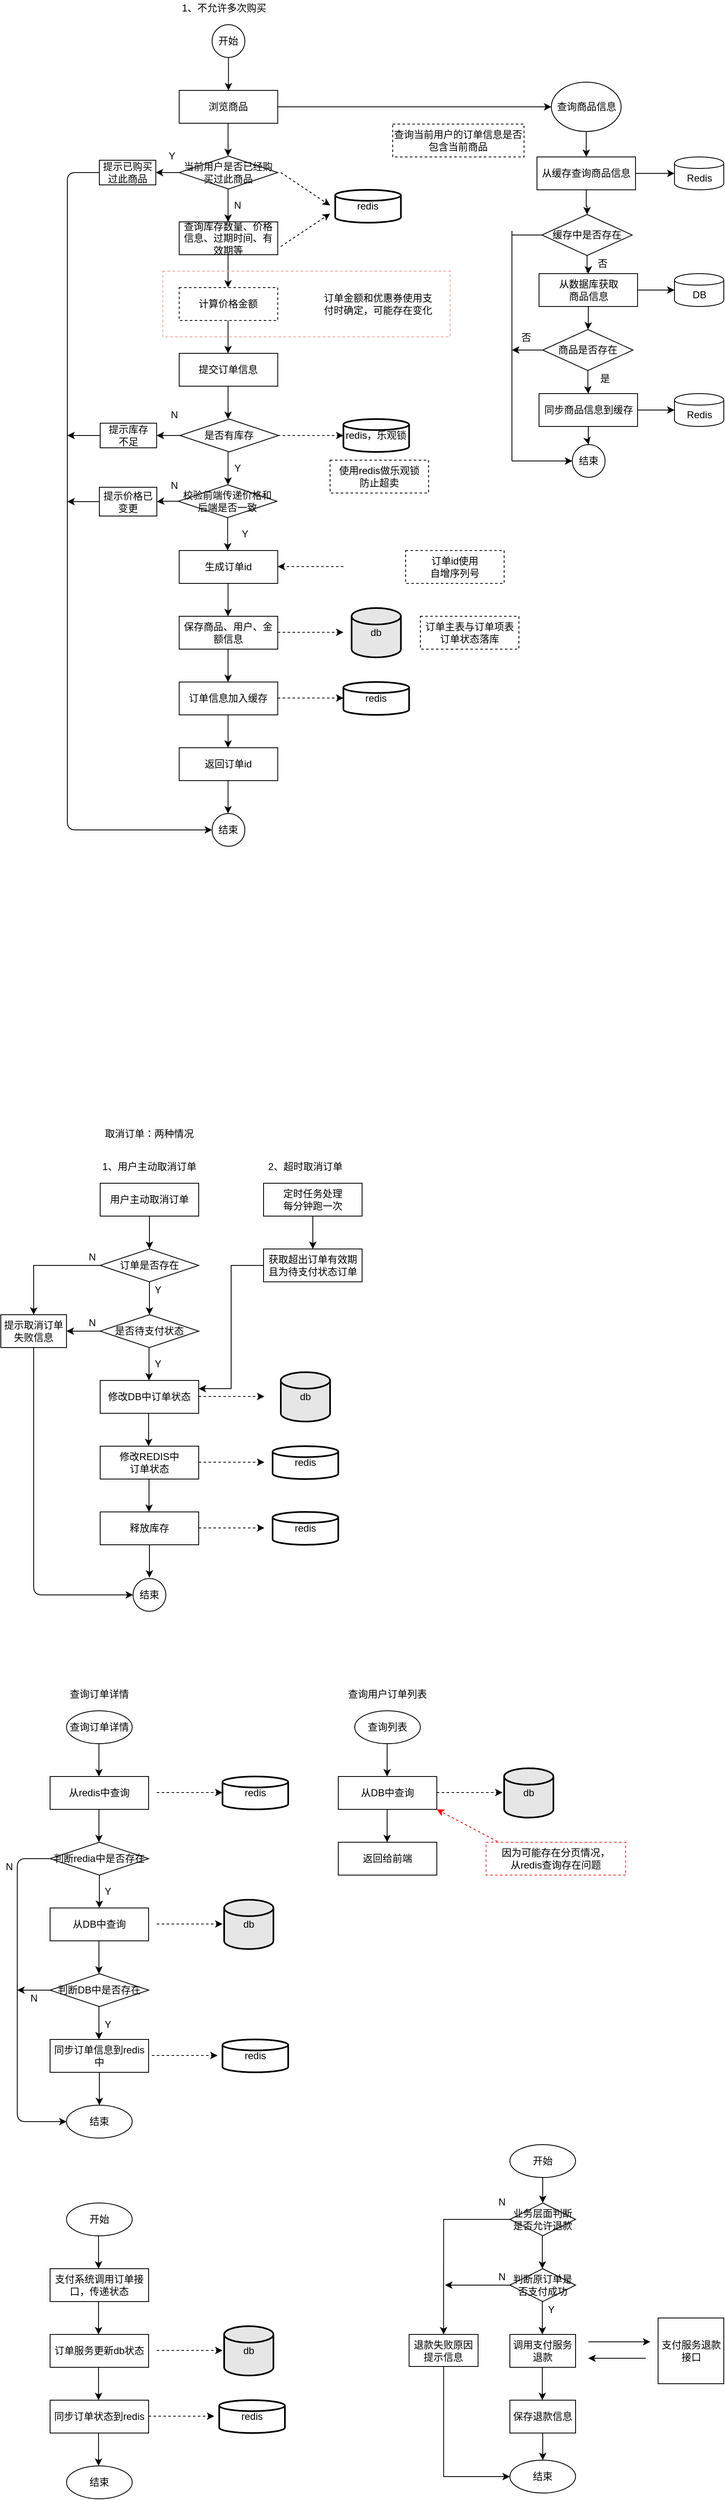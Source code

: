 <mxfile version="12.4.3" type="github" pages="1">
  <diagram id="hI4YDo3AI47wquy1er2c" name="第 1 页">
    <mxGraphModel dx="1552" dy="823" grid="1" gridSize="10" guides="1" tooltips="1" connect="1" arrows="1" fold="1" page="1" pageScale="1" pageWidth="1169" pageHeight="1654" math="0" shadow="0">
      <root>
        <mxCell id="0"/>
        <mxCell id="1" parent="0"/>
        <mxCell id="9cM0dpcqt3-kv-jDEAqP-2" value="开始" style="ellipse;whiteSpace=wrap;html=1;aspect=fixed;direction=east;" parent="1" vertex="1">
          <mxGeometry x="296.25" y="110" width="40" height="40" as="geometry"/>
        </mxCell>
        <mxCell id="kBRCypBLUb59v_NiYa0x-16" style="edgeStyle=orthogonalEdgeStyle;rounded=0;orthogonalLoop=1;jettySize=auto;html=1;entryX=0;entryY=0.5;entryDx=0;entryDy=0;" edge="1" parent="1" source="9cM0dpcqt3-kv-jDEAqP-5" target="9cM0dpcqt3-kv-jDEAqP-529">
          <mxGeometry relative="1" as="geometry"/>
        </mxCell>
        <mxCell id="9cM0dpcqt3-kv-jDEAqP-5" value="浏览商品" style="rounded=0;whiteSpace=wrap;html=1;direction=east;" parent="1" vertex="1">
          <mxGeometry x="256.25" y="190" width="120" height="40" as="geometry"/>
        </mxCell>
        <mxCell id="kBRCypBLUb59v_NiYa0x-6" style="edgeStyle=orthogonalEdgeStyle;rounded=0;orthogonalLoop=1;jettySize=auto;html=1;entryX=1;entryY=0.5;entryDx=0;entryDy=0;" edge="1" parent="1" source="9cM0dpcqt3-kv-jDEAqP-7" target="kBRCypBLUb59v_NiYa0x-5">
          <mxGeometry relative="1" as="geometry"/>
        </mxCell>
        <mxCell id="9cM0dpcqt3-kv-jDEAqP-7" value="当前用户是否已经购买过此商品" style="rhombus;whiteSpace=wrap;html=1;direction=east;" parent="1" vertex="1">
          <mxGeometry x="256.25" y="270" width="120" height="40" as="geometry"/>
        </mxCell>
        <mxCell id="9cM0dpcqt3-kv-jDEAqP-9" value="查询库存数量、价格信息、过期时间、有效期等" style="rounded=0;whiteSpace=wrap;html=1;direction=east;" parent="1" vertex="1">
          <mxGeometry x="256.25" y="350" width="120" height="40" as="geometry"/>
        </mxCell>
        <mxCell id="9cM0dpcqt3-kv-jDEAqP-10" value="计算价格金额" style="rounded=0;whiteSpace=wrap;html=1;dashed=1;direction=east;" parent="1" vertex="1">
          <mxGeometry x="256.25" y="430" width="120" height="40" as="geometry"/>
        </mxCell>
        <mxCell id="9cM0dpcqt3-kv-jDEAqP-13" value="1、不允许多次购买" style="text;html=1;strokeColor=none;fillColor=none;align=center;verticalAlign=middle;whiteSpace=wrap;rounded=0;direction=east;" parent="1" vertex="1">
          <mxGeometry x="256.25" y="80" width="110" height="20" as="geometry"/>
        </mxCell>
        <mxCell id="9cM0dpcqt3-kv-jDEAqP-16" value="redis" style="strokeWidth=2;html=1;shape=mxgraph.flowchart.database;whiteSpace=wrap;direction=east;" parent="1" vertex="1">
          <mxGeometry x="446.25" y="311" width="80" height="40" as="geometry"/>
        </mxCell>
        <mxCell id="9cM0dpcqt3-kv-jDEAqP-21" value="提交订单信息" style="rounded=0;whiteSpace=wrap;html=1;direction=east;" parent="1" vertex="1">
          <mxGeometry x="256.25" y="510" width="120" height="40" as="geometry"/>
        </mxCell>
        <mxCell id="9cM0dpcqt3-kv-jDEAqP-23" value="redis，乐观锁" style="strokeWidth=2;html=1;shape=mxgraph.flowchart.database;whiteSpace=wrap;direction=east;" parent="1" vertex="1">
          <mxGeometry x="456.25" y="590" width="80" height="40" as="geometry"/>
        </mxCell>
        <mxCell id="9cM0dpcqt3-kv-jDEAqP-24" value="生成订单id" style="rounded=0;whiteSpace=wrap;html=1;direction=east;" parent="1" vertex="1">
          <mxGeometry x="256.25" y="750" width="120" height="40" as="geometry"/>
        </mxCell>
        <mxCell id="9cM0dpcqt3-kv-jDEAqP-25" value="" style="endArrow=classic;html=1;exitX=0.5;exitY=1;exitDx=0;exitDy=0;entryX=0.5;entryY=0;entryDx=0;entryDy=0;" parent="1" source="9cM0dpcqt3-kv-jDEAqP-2" target="9cM0dpcqt3-kv-jDEAqP-5" edge="1">
          <mxGeometry width="50" height="50" relative="1" as="geometry">
            <mxPoint x="426.25" y="200" as="sourcePoint"/>
            <mxPoint x="476.25" y="150" as="targetPoint"/>
          </mxGeometry>
        </mxCell>
        <mxCell id="9cM0dpcqt3-kv-jDEAqP-27" value="" style="endArrow=classic;html=1;exitX=0.5;exitY=1;exitDx=0;exitDy=0;entryX=0.5;entryY=0;entryDx=0;entryDy=0;" parent="1" edge="1">
          <mxGeometry width="50" height="50" relative="1" as="geometry">
            <mxPoint x="315.75" y="230" as="sourcePoint"/>
            <mxPoint x="315.75" y="270" as="targetPoint"/>
          </mxGeometry>
        </mxCell>
        <mxCell id="9cM0dpcqt3-kv-jDEAqP-28" value="" style="endArrow=classic;html=1;exitX=0.5;exitY=1;exitDx=0;exitDy=0;entryX=0.5;entryY=0;entryDx=0;entryDy=0;" parent="1" edge="1">
          <mxGeometry width="50" height="50" relative="1" as="geometry">
            <mxPoint x="315.75" y="310" as="sourcePoint"/>
            <mxPoint x="315.75" y="350" as="targetPoint"/>
          </mxGeometry>
        </mxCell>
        <mxCell id="9cM0dpcqt3-kv-jDEAqP-29" value="" style="endArrow=classic;html=1;exitX=0.5;exitY=1;exitDx=0;exitDy=0;entryX=0.5;entryY=0;entryDx=0;entryDy=0;" parent="1" edge="1">
          <mxGeometry width="50" height="50" relative="1" as="geometry">
            <mxPoint x="315.75" y="390" as="sourcePoint"/>
            <mxPoint x="315.75" y="430" as="targetPoint"/>
          </mxGeometry>
        </mxCell>
        <mxCell id="9cM0dpcqt3-kv-jDEAqP-30" value="" style="endArrow=classic;html=1;exitX=0.5;exitY=1;exitDx=0;exitDy=0;entryX=0.5;entryY=0;entryDx=0;entryDy=0;" parent="1" edge="1">
          <mxGeometry width="50" height="50" relative="1" as="geometry">
            <mxPoint x="315.75" y="470" as="sourcePoint"/>
            <mxPoint x="315.75" y="510" as="targetPoint"/>
          </mxGeometry>
        </mxCell>
        <mxCell id="9cM0dpcqt3-kv-jDEAqP-31" value="" style="endArrow=classic;html=1;exitX=0.5;exitY=1;exitDx=0;exitDy=0;entryX=0.5;entryY=0;entryDx=0;entryDy=0;" parent="1" edge="1">
          <mxGeometry width="50" height="50" relative="1" as="geometry">
            <mxPoint x="315.75" y="550" as="sourcePoint"/>
            <mxPoint x="315.75" y="590" as="targetPoint"/>
          </mxGeometry>
        </mxCell>
        <mxCell id="9cM0dpcqt3-kv-jDEAqP-32" value="" style="endArrow=classic;html=1;exitX=0.5;exitY=1;exitDx=0;exitDy=0;entryX=0.5;entryY=0;entryDx=0;entryDy=0;" parent="1" edge="1">
          <mxGeometry width="50" height="50" relative="1" as="geometry">
            <mxPoint x="315.75" y="630" as="sourcePoint"/>
            <mxPoint x="315.75" y="670" as="targetPoint"/>
          </mxGeometry>
        </mxCell>
        <mxCell id="9cM0dpcqt3-kv-jDEAqP-33" value="" style="endArrow=classic;html=1;exitX=0.5;exitY=1;exitDx=0;exitDy=0;entryX=0.5;entryY=0;entryDx=0;entryDy=0;" parent="1" edge="1">
          <mxGeometry width="50" height="50" relative="1" as="geometry">
            <mxPoint x="315.75" y="790" as="sourcePoint"/>
            <mxPoint x="315.75" y="830" as="targetPoint"/>
          </mxGeometry>
        </mxCell>
        <mxCell id="9cM0dpcqt3-kv-jDEAqP-36" value="" style="endArrow=classic;html=1;dashed=1;exitX=0;exitY=0.5;exitDx=0;exitDy=0;entryX=0;entryY=0.5;entryDx=0;entryDy=0;entryPerimeter=0;exitPerimeter=0;" parent="1" target="9cM0dpcqt3-kv-jDEAqP-23" edge="1">
          <mxGeometry width="50" height="50" relative="1" as="geometry">
            <mxPoint x="376.25" y="610" as="sourcePoint"/>
            <mxPoint x="536.25" y="540" as="targetPoint"/>
          </mxGeometry>
        </mxCell>
        <mxCell id="9cM0dpcqt3-kv-jDEAqP-41" value="" style="shape=image;html=1;verticalAlign=top;verticalLabelPosition=bottom;labelBackgroundColor=#ffffff;imageAspect=0;aspect=fixed;image=https://cdn3.iconfinder.com/data/icons/adobe-tools/512/Id-128.png;direction=east;" parent="1" vertex="1">
          <mxGeometry x="456.25" y="740" width="60" height="60" as="geometry"/>
        </mxCell>
        <mxCell id="9cM0dpcqt3-kv-jDEAqP-42" value="" style="endArrow=classic;html=1;dashed=1;entryX=1;entryY=0.5;entryDx=0;entryDy=0;exitX=0;exitY=0.5;exitDx=0;exitDy=0;exitPerimeter=0;" parent="1" edge="1">
          <mxGeometry width="50" height="50" relative="1" as="geometry">
            <mxPoint x="456.25" y="769.5" as="sourcePoint"/>
            <mxPoint x="376.25" y="769.5" as="targetPoint"/>
          </mxGeometry>
        </mxCell>
        <mxCell id="9cM0dpcqt3-kv-jDEAqP-43" value="保存商品、用户、金额信息" style="rounded=0;whiteSpace=wrap;html=1;direction=east;" parent="1" vertex="1">
          <mxGeometry x="256.25" y="830" width="120" height="40" as="geometry"/>
        </mxCell>
        <mxCell id="9cM0dpcqt3-kv-jDEAqP-45" value="" style="endArrow=classic;html=1;dashed=1;exitX=1;exitY=0.5;exitDx=0;exitDy=0;entryX=0;entryY=0.5;entryDx=0;entryDy=0;entryPerimeter=0;" parent="1" edge="1">
          <mxGeometry width="50" height="50" relative="1" as="geometry">
            <mxPoint x="376.25" y="849.5" as="sourcePoint"/>
            <mxPoint x="456.25" y="849.5" as="targetPoint"/>
          </mxGeometry>
        </mxCell>
        <mxCell id="9cM0dpcqt3-kv-jDEAqP-46" value="订单信息加入缓存" style="rounded=0;whiteSpace=wrap;html=1;direction=east;" parent="1" vertex="1">
          <mxGeometry x="256.25" y="910" width="120" height="40" as="geometry"/>
        </mxCell>
        <mxCell id="9cM0dpcqt3-kv-jDEAqP-47" value="" style="endArrow=classic;html=1;exitX=0.5;exitY=1;exitDx=0;exitDy=0;entryX=0.5;entryY=0;entryDx=0;entryDy=0;" parent="1" edge="1">
          <mxGeometry width="50" height="50" relative="1" as="geometry">
            <mxPoint x="315.75" y="870" as="sourcePoint"/>
            <mxPoint x="315.75" y="910" as="targetPoint"/>
          </mxGeometry>
        </mxCell>
        <mxCell id="9cM0dpcqt3-kv-jDEAqP-50" value="redis" style="strokeWidth=2;html=1;shape=mxgraph.flowchart.database;whiteSpace=wrap;direction=east;" parent="1" vertex="1">
          <mxGeometry x="456.25" y="910" width="80" height="40" as="geometry"/>
        </mxCell>
        <mxCell id="9cM0dpcqt3-kv-jDEAqP-51" value="" style="endArrow=classic;html=1;dashed=1;exitX=1;exitY=0.5;exitDx=0;exitDy=0;entryX=0;entryY=0.5;entryDx=0;entryDy=0;entryPerimeter=0;" parent="1" edge="1">
          <mxGeometry width="50" height="50" relative="1" as="geometry">
            <mxPoint x="376.25" y="929.5" as="sourcePoint"/>
            <mxPoint x="456.25" y="929.5" as="targetPoint"/>
          </mxGeometry>
        </mxCell>
        <mxCell id="9cM0dpcqt3-kv-jDEAqP-52" value="db" style="strokeWidth=2;html=1;shape=mxgraph.flowchart.database;whiteSpace=wrap;fillColor=#E6E6E6;direction=east;" parent="1" vertex="1">
          <mxGeometry x="466.25" y="820" width="60" height="60" as="geometry"/>
        </mxCell>
        <mxCell id="9cM0dpcqt3-kv-jDEAqP-53" value="返回订单id" style="rounded=0;whiteSpace=wrap;html=1;direction=east;" parent="1" vertex="1">
          <mxGeometry x="256.25" y="990" width="120" height="40" as="geometry"/>
        </mxCell>
        <mxCell id="9cM0dpcqt3-kv-jDEAqP-54" value="" style="endArrow=classic;html=1;exitX=0.5;exitY=1;exitDx=0;exitDy=0;entryX=0.5;entryY=0;entryDx=0;entryDy=0;" parent="1" edge="1">
          <mxGeometry width="50" height="50" relative="1" as="geometry">
            <mxPoint x="315.75" y="950" as="sourcePoint"/>
            <mxPoint x="315.75" y="990" as="targetPoint"/>
          </mxGeometry>
        </mxCell>
        <mxCell id="9cM0dpcqt3-kv-jDEAqP-56" value="结束" style="ellipse;whiteSpace=wrap;html=1;aspect=fixed;direction=east;" parent="1" vertex="1">
          <mxGeometry x="296.25" y="1070" width="40" height="40" as="geometry"/>
        </mxCell>
        <mxCell id="9cM0dpcqt3-kv-jDEAqP-57" value="" style="endArrow=classic;html=1;exitX=0.5;exitY=1;exitDx=0;exitDy=0;entryX=0.5;entryY=0;entryDx=0;entryDy=0;" parent="1" edge="1">
          <mxGeometry width="50" height="50" relative="1" as="geometry">
            <mxPoint x="315.75" y="1030" as="sourcePoint"/>
            <mxPoint x="315.75" y="1070" as="targetPoint"/>
          </mxGeometry>
        </mxCell>
        <mxCell id="9cM0dpcqt3-kv-jDEAqP-59" value="使用redis做乐观锁&lt;br&gt;防止超卖" style="rounded=0;whiteSpace=wrap;html=1;fillColor=none;dashed=1;" parent="1" vertex="1">
          <mxGeometry x="440" y="640" width="120" height="40" as="geometry"/>
        </mxCell>
        <mxCell id="9cM0dpcqt3-kv-jDEAqP-60" value="订单id使用&lt;br&gt;自增序列号" style="rounded=0;whiteSpace=wrap;html=1;fillColor=none;dashed=1;" parent="1" vertex="1">
          <mxGeometry x="532" y="750" width="120" height="40" as="geometry"/>
        </mxCell>
        <mxCell id="9cM0dpcqt3-kv-jDEAqP-61" value="订单主表与订单项表&lt;br&gt;订单状态落库" style="rounded=0;whiteSpace=wrap;html=1;fillColor=none;dashed=1;" parent="1" vertex="1">
          <mxGeometry x="550" y="830" width="120" height="40" as="geometry"/>
        </mxCell>
        <mxCell id="9cM0dpcqt3-kv-jDEAqP-64" value="查询当前用户的订单信息是否&lt;br&gt;包含当前商品" style="rounded=0;whiteSpace=wrap;html=1;fillColor=none;dashed=1;" parent="1" vertex="1">
          <mxGeometry x="516.25" y="231" width="160" height="40" as="geometry"/>
        </mxCell>
        <mxCell id="9cM0dpcqt3-kv-jDEAqP-65" value="" style="rounded=0;whiteSpace=wrap;html=1;dashed=1;fillColor=none;strokeColor=#FF9999;" parent="1" vertex="1">
          <mxGeometry x="236.25" y="410" width="350" height="80" as="geometry"/>
        </mxCell>
        <mxCell id="9cM0dpcqt3-kv-jDEAqP-66" value="订单金额和优惠券使用支付时确定，可能存在变化" style="text;html=1;strokeColor=none;fillColor=none;align=center;verticalAlign=middle;whiteSpace=wrap;rounded=0;dashed=1;direction=east;" parent="1" vertex="1">
          <mxGeometry x="431.25" y="440" width="135" height="20" as="geometry"/>
        </mxCell>
        <mxCell id="9cM0dpcqt3-kv-jDEAqP-72" value="取消订单：两种情况" style="text;html=1;strokeColor=none;fillColor=none;align=center;verticalAlign=middle;whiteSpace=wrap;rounded=0;dashed=1;" parent="1" vertex="1">
          <mxGeometry x="160" y="1450" width="120" height="20" as="geometry"/>
        </mxCell>
        <mxCell id="9cM0dpcqt3-kv-jDEAqP-73" value="1、用户主动取消订单" style="text;html=1;strokeColor=none;fillColor=none;align=center;verticalAlign=middle;whiteSpace=wrap;rounded=0;dashed=1;" parent="1" vertex="1">
          <mxGeometry x="160" y="1490" width="120" height="20" as="geometry"/>
        </mxCell>
        <mxCell id="kBRCypBLUb59v_NiYa0x-39" style="edgeStyle=orthogonalEdgeStyle;rounded=0;orthogonalLoop=1;jettySize=auto;html=1;entryX=0.5;entryY=0;entryDx=0;entryDy=0;" edge="1" parent="1" source="9cM0dpcqt3-kv-jDEAqP-76" target="kBRCypBLUb59v_NiYa0x-38">
          <mxGeometry relative="1" as="geometry"/>
        </mxCell>
        <mxCell id="9cM0dpcqt3-kv-jDEAqP-76" value="用户主动取消订单" style="rounded=0;whiteSpace=wrap;html=1;strokeColor=#000000;fillColor=none;" parent="1" vertex="1">
          <mxGeometry x="160" y="1520" width="120" height="40" as="geometry"/>
        </mxCell>
        <mxCell id="9cM0dpcqt3-kv-jDEAqP-81" value="修改DB中订单状态" style="rounded=0;whiteSpace=wrap;html=1;strokeColor=#000000;fillColor=none;" parent="1" vertex="1">
          <mxGeometry x="160" y="1760" width="120" height="40" as="geometry"/>
        </mxCell>
        <mxCell id="9cM0dpcqt3-kv-jDEAqP-83" value="修改REDIS中&lt;br&gt;订单状态" style="rounded=0;whiteSpace=wrap;html=1;strokeColor=#000000;fillColor=none;" parent="1" vertex="1">
          <mxGeometry x="160" y="1840" width="120" height="40" as="geometry"/>
        </mxCell>
        <mxCell id="9cM0dpcqt3-kv-jDEAqP-84" value="db" style="strokeWidth=2;html=1;shape=mxgraph.flowchart.database;whiteSpace=wrap;fillColor=#E6E6E6;" parent="1" vertex="1">
          <mxGeometry x="380" y="1750" width="60" height="60" as="geometry"/>
        </mxCell>
        <mxCell id="9cM0dpcqt3-kv-jDEAqP-85" value="" style="endArrow=classic;html=1;dashed=1;exitX=1;exitY=0.5;exitDx=0;exitDy=0;entryX=0;entryY=0.5;entryDx=0;entryDy=0;entryPerimeter=0;" parent="1" edge="1">
          <mxGeometry width="50" height="50" relative="1" as="geometry">
            <mxPoint x="280" y="1779.5" as="sourcePoint"/>
            <mxPoint x="360" y="1779.5" as="targetPoint"/>
          </mxGeometry>
        </mxCell>
        <mxCell id="9cM0dpcqt3-kv-jDEAqP-87" value="" style="endArrow=classic;html=1;dashed=1;exitX=1;exitY=0.5;exitDx=0;exitDy=0;entryX=0;entryY=0.5;entryDx=0;entryDy=0;entryPerimeter=0;" parent="1" edge="1">
          <mxGeometry width="50" height="50" relative="1" as="geometry">
            <mxPoint x="280" y="1859.5" as="sourcePoint"/>
            <mxPoint x="360" y="1859.5" as="targetPoint"/>
          </mxGeometry>
        </mxCell>
        <mxCell id="9cM0dpcqt3-kv-jDEAqP-88" value="redis" style="strokeWidth=2;html=1;shape=mxgraph.flowchart.database;whiteSpace=wrap;" parent="1" vertex="1">
          <mxGeometry x="370" y="1840" width="80" height="40" as="geometry"/>
        </mxCell>
        <mxCell id="9cM0dpcqt3-kv-jDEAqP-89" value="是否待支付状态" style="rhombus;whiteSpace=wrap;html=1;strokeColor=#000000;fillColor=none;" parent="1" vertex="1">
          <mxGeometry x="160" y="1680" width="120" height="40" as="geometry"/>
        </mxCell>
        <mxCell id="9cM0dpcqt3-kv-jDEAqP-92" value="" style="endArrow=classic;html=1;exitX=0.5;exitY=1;exitDx=0;exitDy=0;entryX=0.5;entryY=0;entryDx=0;entryDy=0;" parent="1" edge="1">
          <mxGeometry width="50" height="50" relative="1" as="geometry">
            <mxPoint x="219.5" y="1720" as="sourcePoint"/>
            <mxPoint x="219.5" y="1760" as="targetPoint"/>
          </mxGeometry>
        </mxCell>
        <mxCell id="9cM0dpcqt3-kv-jDEAqP-93" value="" style="endArrow=classic;html=1;exitX=0.5;exitY=1;exitDx=0;exitDy=0;entryX=0.5;entryY=0;entryDx=0;entryDy=0;" parent="1" edge="1">
          <mxGeometry width="50" height="50" relative="1" as="geometry">
            <mxPoint x="219" y="1800" as="sourcePoint"/>
            <mxPoint x="219" y="1840" as="targetPoint"/>
          </mxGeometry>
        </mxCell>
        <mxCell id="9cM0dpcqt3-kv-jDEAqP-117" value="2、超时取消订单" style="text;html=1;strokeColor=none;fillColor=none;align=center;verticalAlign=middle;whiteSpace=wrap;rounded=0;dashed=1;" parent="1" vertex="1">
          <mxGeometry x="350" y="1490" width="120" height="20" as="geometry"/>
        </mxCell>
        <mxCell id="kBRCypBLUb59v_NiYa0x-21" style="edgeStyle=orthogonalEdgeStyle;rounded=0;orthogonalLoop=1;jettySize=auto;html=1;entryX=0.5;entryY=0;entryDx=0;entryDy=0;" edge="1" parent="1" source="9cM0dpcqt3-kv-jDEAqP-118" target="kBRCypBLUb59v_NiYa0x-20">
          <mxGeometry relative="1" as="geometry"/>
        </mxCell>
        <mxCell id="9cM0dpcqt3-kv-jDEAqP-118" value="定时任务处理&lt;br&gt;每分钟跑一次" style="rounded=0;whiteSpace=wrap;html=1;strokeColor=#000000;fillColor=none;" parent="1" vertex="1">
          <mxGeometry x="359" y="1520" width="120" height="40" as="geometry"/>
        </mxCell>
        <mxCell id="9cM0dpcqt3-kv-jDEAqP-129" value="释放库存" style="rounded=0;whiteSpace=wrap;html=1;strokeColor=#000000;fillColor=none;" parent="1" vertex="1">
          <mxGeometry x="160" y="1920" width="120" height="40" as="geometry"/>
        </mxCell>
        <mxCell id="9cM0dpcqt3-kv-jDEAqP-130" value="" style="endArrow=classic;html=1;dashed=1;exitX=1;exitY=0.5;exitDx=0;exitDy=0;entryX=0;entryY=0.5;entryDx=0;entryDy=0;entryPerimeter=0;" parent="1" edge="1">
          <mxGeometry width="50" height="50" relative="1" as="geometry">
            <mxPoint x="280" y="1939.5" as="sourcePoint"/>
            <mxPoint x="360" y="1939.5" as="targetPoint"/>
          </mxGeometry>
        </mxCell>
        <mxCell id="9cM0dpcqt3-kv-jDEAqP-131" value="redis" style="strokeWidth=2;html=1;shape=mxgraph.flowchart.database;whiteSpace=wrap;" parent="1" vertex="1">
          <mxGeometry x="370" y="1920" width="80" height="40" as="geometry"/>
        </mxCell>
        <mxCell id="9cM0dpcqt3-kv-jDEAqP-132" value="" style="endArrow=classic;html=1;exitX=0.5;exitY=1;exitDx=0;exitDy=0;entryX=0.5;entryY=0;entryDx=0;entryDy=0;" parent="1" edge="1">
          <mxGeometry width="50" height="50" relative="1" as="geometry">
            <mxPoint x="219.5" y="1880" as="sourcePoint"/>
            <mxPoint x="219.5" y="1920" as="targetPoint"/>
          </mxGeometry>
        </mxCell>
        <mxCell id="9cM0dpcqt3-kv-jDEAqP-139" value="查询订单详情" style="text;html=1;strokeColor=none;fillColor=none;align=center;verticalAlign=middle;whiteSpace=wrap;rounded=0;dashed=1;" parent="1" vertex="1">
          <mxGeometry x="99" y="2132" width="120" height="20" as="geometry"/>
        </mxCell>
        <mxCell id="9cM0dpcqt3-kv-jDEAqP-141" value="查询订单详情" style="ellipse;whiteSpace=wrap;html=1;strokeColor=#000000;fillColor=none;" parent="1" vertex="1">
          <mxGeometry x="119" y="2162" width="80" height="40" as="geometry"/>
        </mxCell>
        <mxCell id="9cM0dpcqt3-kv-jDEAqP-143" value="" style="endArrow=classic;html=1;exitX=0.5;exitY=1;exitDx=0;exitDy=0;entryX=0.5;entryY=0;entryDx=0;entryDy=0;" parent="1" edge="1">
          <mxGeometry width="50" height="50" relative="1" as="geometry">
            <mxPoint x="158.5" y="2202" as="sourcePoint"/>
            <mxPoint x="158.5" y="2242" as="targetPoint"/>
          </mxGeometry>
        </mxCell>
        <mxCell id="9cM0dpcqt3-kv-jDEAqP-144" value="从redis中查询" style="rounded=0;whiteSpace=wrap;html=1;strokeColor=#000000;fillColor=none;" parent="1" vertex="1">
          <mxGeometry x="99" y="2242" width="120" height="40" as="geometry"/>
        </mxCell>
        <mxCell id="9cM0dpcqt3-kv-jDEAqP-146" value="判断redia中是否存在" style="rhombus;whiteSpace=wrap;html=1;strokeColor=#000000;fillColor=none;" parent="1" vertex="1">
          <mxGeometry x="99" y="2322" width="120" height="40" as="geometry"/>
        </mxCell>
        <mxCell id="9cM0dpcqt3-kv-jDEAqP-147" value="" style="endArrow=classic;html=1;dashed=1;exitX=1;exitY=0.5;exitDx=0;exitDy=0;entryX=0;entryY=0.5;entryDx=0;entryDy=0;entryPerimeter=0;" parent="1" edge="1">
          <mxGeometry width="50" height="50" relative="1" as="geometry">
            <mxPoint x="229" y="2261.5" as="sourcePoint"/>
            <mxPoint x="309" y="2261.5" as="targetPoint"/>
          </mxGeometry>
        </mxCell>
        <mxCell id="9cM0dpcqt3-kv-jDEAqP-148" value="redis" style="strokeWidth=2;html=1;shape=mxgraph.flowchart.database;whiteSpace=wrap;" parent="1" vertex="1">
          <mxGeometry x="309" y="2242" width="80" height="40" as="geometry"/>
        </mxCell>
        <mxCell id="9cM0dpcqt3-kv-jDEAqP-149" value="" style="endArrow=classic;html=1;exitX=0.5;exitY=1;exitDx=0;exitDy=0;entryX=0.5;entryY=0;entryDx=0;entryDy=0;" parent="1" edge="1">
          <mxGeometry width="50" height="50" relative="1" as="geometry">
            <mxPoint x="158.5" y="2282" as="sourcePoint"/>
            <mxPoint x="158.5" y="2322" as="targetPoint"/>
          </mxGeometry>
        </mxCell>
        <mxCell id="9cM0dpcqt3-kv-jDEAqP-150" value="结束" style="ellipse;whiteSpace=wrap;html=1;strokeColor=#000000;fillColor=none;" parent="1" vertex="1">
          <mxGeometry x="119" y="2642" width="80" height="40" as="geometry"/>
        </mxCell>
        <mxCell id="9cM0dpcqt3-kv-jDEAqP-151" value="从DB中查询" style="rounded=0;whiteSpace=wrap;html=1;strokeColor=#000000;fillColor=none;" parent="1" vertex="1">
          <mxGeometry x="99" y="2402" width="120" height="40" as="geometry"/>
        </mxCell>
        <mxCell id="9cM0dpcqt3-kv-jDEAqP-152" value="" style="endArrow=classic;html=1;dashed=1;exitX=1;exitY=0.5;exitDx=0;exitDy=0;entryX=0;entryY=0.5;entryDx=0;entryDy=0;entryPerimeter=0;" parent="1" edge="1">
          <mxGeometry width="50" height="50" relative="1" as="geometry">
            <mxPoint x="229" y="2421.5" as="sourcePoint"/>
            <mxPoint x="309" y="2421.5" as="targetPoint"/>
          </mxGeometry>
        </mxCell>
        <mxCell id="9cM0dpcqt3-kv-jDEAqP-154" value="db" style="strokeWidth=2;html=1;shape=mxgraph.flowchart.database;whiteSpace=wrap;fillColor=#E6E6E6;" parent="1" vertex="1">
          <mxGeometry x="311" y="2392" width="60" height="60" as="geometry"/>
        </mxCell>
        <mxCell id="9cM0dpcqt3-kv-jDEAqP-155" value="" style="endArrow=classic;html=1;exitX=0.5;exitY=1;exitDx=0;exitDy=0;entryX=0.5;entryY=0;entryDx=0;entryDy=0;" parent="1" edge="1">
          <mxGeometry width="50" height="50" relative="1" as="geometry">
            <mxPoint x="159" y="2362" as="sourcePoint"/>
            <mxPoint x="159" y="2402" as="targetPoint"/>
          </mxGeometry>
        </mxCell>
        <mxCell id="9cM0dpcqt3-kv-jDEAqP-159" value="" style="endArrow=classic;html=1;dashed=1;exitX=1;exitY=0.5;exitDx=0;exitDy=0;entryX=0;entryY=0.5;entryDx=0;entryDy=0;entryPerimeter=0;" parent="1" edge="1">
          <mxGeometry width="50" height="50" relative="1" as="geometry">
            <mxPoint x="223" y="2581.5" as="sourcePoint"/>
            <mxPoint x="303" y="2581.5" as="targetPoint"/>
          </mxGeometry>
        </mxCell>
        <mxCell id="9cM0dpcqt3-kv-jDEAqP-160" value="redis" style="strokeWidth=2;html=1;shape=mxgraph.flowchart.database;whiteSpace=wrap;" parent="1" vertex="1">
          <mxGeometry x="309" y="2562" width="80" height="40" as="geometry"/>
        </mxCell>
        <mxCell id="9cM0dpcqt3-kv-jDEAqP-161" value="" style="endArrow=classic;html=1;exitX=0.5;exitY=1;exitDx=0;exitDy=0;entryX=0.5;entryY=0;entryDx=0;entryDy=0;" parent="1" edge="1">
          <mxGeometry width="50" height="50" relative="1" as="geometry">
            <mxPoint x="158.5" y="2442" as="sourcePoint"/>
            <mxPoint x="158.5" y="2482" as="targetPoint"/>
          </mxGeometry>
        </mxCell>
        <mxCell id="9cM0dpcqt3-kv-jDEAqP-162" value="" style="endArrow=classic;html=1;exitX=0.5;exitY=1;exitDx=0;exitDy=0;entryX=0.5;entryY=0;entryDx=0;entryDy=0;" parent="1" edge="1">
          <mxGeometry width="50" height="50" relative="1" as="geometry">
            <mxPoint x="158.5" y="2522" as="sourcePoint"/>
            <mxPoint x="158.5" y="2562" as="targetPoint"/>
          </mxGeometry>
        </mxCell>
        <mxCell id="9cM0dpcqt3-kv-jDEAqP-163" value="判断DB中是否存在" style="rhombus;whiteSpace=wrap;html=1;strokeColor=#000000;fillColor=none;" parent="1" vertex="1">
          <mxGeometry x="99" y="2482" width="120" height="40" as="geometry"/>
        </mxCell>
        <mxCell id="9cM0dpcqt3-kv-jDEAqP-164" value="同步订单信息到redis中" style="rounded=0;whiteSpace=wrap;html=1;strokeColor=#000000;fillColor=none;" parent="1" vertex="1">
          <mxGeometry x="99" y="2562" width="120" height="40" as="geometry"/>
        </mxCell>
        <mxCell id="9cM0dpcqt3-kv-jDEAqP-165" value="" style="endArrow=classic;html=1;exitX=0.5;exitY=1;exitDx=0;exitDy=0;entryX=0.5;entryY=0;entryDx=0;entryDy=0;" parent="1" edge="1">
          <mxGeometry width="50" height="50" relative="1" as="geometry">
            <mxPoint x="159" y="2602" as="sourcePoint"/>
            <mxPoint x="159" y="2642" as="targetPoint"/>
          </mxGeometry>
        </mxCell>
        <mxCell id="9cM0dpcqt3-kv-jDEAqP-168" value="Y" style="text;html=1;align=center;verticalAlign=middle;resizable=0;points=[];;autosize=1;" parent="1" vertex="1">
          <mxGeometry x="159" y="2372" width="20" height="20" as="geometry"/>
        </mxCell>
        <mxCell id="9cM0dpcqt3-kv-jDEAqP-169" value="" style="endArrow=classic;html=1;exitX=0;exitY=0.5;exitDx=0;exitDy=0;entryX=0;entryY=0.5;entryDx=0;entryDy=0;" parent="1" source="9cM0dpcqt3-kv-jDEAqP-146" target="9cM0dpcqt3-kv-jDEAqP-150" edge="1">
          <mxGeometry width="50" height="50" relative="1" as="geometry">
            <mxPoint x="59" y="2342" as="sourcePoint"/>
            <mxPoint x="69" y="2662" as="targetPoint"/>
            <Array as="points">
              <mxPoint x="59" y="2342"/>
              <mxPoint x="59" y="2662"/>
            </Array>
          </mxGeometry>
        </mxCell>
        <mxCell id="9cM0dpcqt3-kv-jDEAqP-170" value="N" style="text;html=1;align=center;verticalAlign=middle;resizable=0;points=[];;autosize=1;" parent="1" vertex="1">
          <mxGeometry x="39" y="2342" width="20" height="20" as="geometry"/>
        </mxCell>
        <mxCell id="9cM0dpcqt3-kv-jDEAqP-171" value="Y" style="text;html=1;align=center;verticalAlign=middle;resizable=0;points=[];;autosize=1;" parent="1" vertex="1">
          <mxGeometry x="159" y="2534" width="20" height="20" as="geometry"/>
        </mxCell>
        <mxCell id="9cM0dpcqt3-kv-jDEAqP-172" value="" style="endArrow=classic;html=1;exitX=0;exitY=0.5;exitDx=0;exitDy=0;" parent="1" source="9cM0dpcqt3-kv-jDEAqP-163" edge="1">
          <mxGeometry width="50" height="50" relative="1" as="geometry">
            <mxPoint x="379" y="2672" as="sourcePoint"/>
            <mxPoint x="59" y="2502" as="targetPoint"/>
          </mxGeometry>
        </mxCell>
        <mxCell id="9cM0dpcqt3-kv-jDEAqP-173" value="N" style="text;html=1;align=center;verticalAlign=middle;resizable=0;points=[];;autosize=1;" parent="1" vertex="1">
          <mxGeometry x="69" y="2502" width="20" height="20" as="geometry"/>
        </mxCell>
        <mxCell id="9cM0dpcqt3-kv-jDEAqP-175" value="查询用户订单列表" style="text;html=1;strokeColor=none;fillColor=none;align=center;verticalAlign=middle;whiteSpace=wrap;rounded=0;dashed=1;" parent="1" vertex="1">
          <mxGeometry x="450" y="2132" width="120" height="20" as="geometry"/>
        </mxCell>
        <mxCell id="9cM0dpcqt3-kv-jDEAqP-176" value="查询列表" style="ellipse;whiteSpace=wrap;html=1;strokeColor=#000000;fillColor=none;" parent="1" vertex="1">
          <mxGeometry x="470" y="2162" width="80" height="40" as="geometry"/>
        </mxCell>
        <mxCell id="9cM0dpcqt3-kv-jDEAqP-177" value="" style="endArrow=classic;html=1;exitX=0.5;exitY=1;exitDx=0;exitDy=0;entryX=0.5;entryY=0;entryDx=0;entryDy=0;" parent="1" edge="1">
          <mxGeometry width="50" height="50" relative="1" as="geometry">
            <mxPoint x="509.5" y="2202" as="sourcePoint"/>
            <mxPoint x="509.5" y="2242" as="targetPoint"/>
          </mxGeometry>
        </mxCell>
        <mxCell id="9cM0dpcqt3-kv-jDEAqP-184" value="从DB中查询" style="rounded=0;whiteSpace=wrap;html=1;strokeColor=#000000;fillColor=none;" parent="1" vertex="1">
          <mxGeometry x="450" y="2242" width="120" height="40" as="geometry"/>
        </mxCell>
        <mxCell id="9cM0dpcqt3-kv-jDEAqP-185" value="" style="endArrow=classic;html=1;dashed=1;exitX=1;exitY=0.5;exitDx=0;exitDy=0;entryX=0;entryY=0.5;entryDx=0;entryDy=0;entryPerimeter=0;" parent="1" edge="1">
          <mxGeometry width="50" height="50" relative="1" as="geometry">
            <mxPoint x="570" y="2261.5" as="sourcePoint"/>
            <mxPoint x="650" y="2261.5" as="targetPoint"/>
          </mxGeometry>
        </mxCell>
        <mxCell id="9cM0dpcqt3-kv-jDEAqP-186" value="db" style="strokeWidth=2;html=1;shape=mxgraph.flowchart.database;whiteSpace=wrap;fillColor=#E6E6E6;" parent="1" vertex="1">
          <mxGeometry x="652" y="2232" width="60" height="60" as="geometry"/>
        </mxCell>
        <mxCell id="9cM0dpcqt3-kv-jDEAqP-205" value="返回给前端" style="rounded=0;whiteSpace=wrap;html=1;strokeColor=#000000;fillColor=none;" parent="1" vertex="1">
          <mxGeometry x="450" y="2322" width="120" height="40" as="geometry"/>
        </mxCell>
        <mxCell id="9cM0dpcqt3-kv-jDEAqP-206" value="" style="endArrow=classic;html=1;exitX=0.5;exitY=1;exitDx=0;exitDy=0;entryX=0.5;entryY=0;entryDx=0;entryDy=0;" parent="1" edge="1">
          <mxGeometry width="50" height="50" relative="1" as="geometry">
            <mxPoint x="509.5" y="2282" as="sourcePoint"/>
            <mxPoint x="509.5" y="2322" as="targetPoint"/>
          </mxGeometry>
        </mxCell>
        <mxCell id="9cM0dpcqt3-kv-jDEAqP-207" value="因为可能存在分页情况，&lt;br&gt;从redis查询存在问题" style="rounded=0;whiteSpace=wrap;html=1;strokeColor=#FF3333;fillColor=none;dashed=1;" parent="1" vertex="1">
          <mxGeometry x="630" y="2322" width="170" height="40" as="geometry"/>
        </mxCell>
        <mxCell id="9cM0dpcqt3-kv-jDEAqP-208" value="" style="endArrow=classic;html=1;entryX=1;entryY=1;entryDx=0;entryDy=0;exitX=0.082;exitY=-0.02;exitDx=0;exitDy=0;exitPerimeter=0;dashed=1;strokeColor=#FF0000;" parent="1" source="9cM0dpcqt3-kv-jDEAqP-207" target="9cM0dpcqt3-kv-jDEAqP-184" edge="1">
          <mxGeometry width="50" height="50" relative="1" as="geometry">
            <mxPoint x="600" y="2442" as="sourcePoint"/>
            <mxPoint x="650" y="2392" as="targetPoint"/>
          </mxGeometry>
        </mxCell>
        <mxCell id="9cM0dpcqt3-kv-jDEAqP-211" value="" style="endArrow=classic;html=1;exitX=0.5;exitY=1;exitDx=0;exitDy=0;entryX=0.5;entryY=0;entryDx=0;entryDy=0;" parent="1" edge="1">
          <mxGeometry width="50" height="50" relative="1" as="geometry">
            <mxPoint x="220" y="1640" as="sourcePoint"/>
            <mxPoint x="220" y="1680" as="targetPoint"/>
          </mxGeometry>
        </mxCell>
        <mxCell id="9cM0dpcqt3-kv-jDEAqP-215" value="结束" style="ellipse;whiteSpace=wrap;html=1;aspect=fixed;strokeColor=#000000;fillColor=none;" parent="1" vertex="1">
          <mxGeometry x="200" y="2001" width="40" height="40" as="geometry"/>
        </mxCell>
        <mxCell id="9cM0dpcqt3-kv-jDEAqP-216" value="" style="endArrow=classic;html=1;exitX=0.5;exitY=1;exitDx=0;exitDy=0;entryX=0.5;entryY=0;entryDx=0;entryDy=0;" parent="1" edge="1">
          <mxGeometry width="50" height="50" relative="1" as="geometry">
            <mxPoint x="220" y="1960" as="sourcePoint"/>
            <mxPoint x="220" y="2000" as="targetPoint"/>
          </mxGeometry>
        </mxCell>
        <mxCell id="9cM0dpcqt3-kv-jDEAqP-217" value="Y" style="text;html=1;align=center;verticalAlign=middle;resizable=0;points=[];;autosize=1;" parent="1" vertex="1">
          <mxGeometry x="220" y="1730" width="20" height="20" as="geometry"/>
        </mxCell>
        <mxCell id="9cM0dpcqt3-kv-jDEAqP-218" value="提示取消订单失败信息" style="rounded=0;whiteSpace=wrap;html=1;strokeColor=#000000;fillColor=none;" parent="1" vertex="1">
          <mxGeometry x="39" y="1680" width="80" height="40" as="geometry"/>
        </mxCell>
        <mxCell id="9cM0dpcqt3-kv-jDEAqP-219" value="" style="endArrow=classic;html=1;exitX=0;exitY=0.5;exitDx=0;exitDy=0;entryX=1;entryY=0.5;entryDx=0;entryDy=0;" parent="1" source="9cM0dpcqt3-kv-jDEAqP-89" target="9cM0dpcqt3-kv-jDEAqP-218" edge="1">
          <mxGeometry width="50" height="50" relative="1" as="geometry">
            <mxPoint x="160" y="1691" as="sourcePoint"/>
            <mxPoint x="160" y="1731" as="targetPoint"/>
          </mxGeometry>
        </mxCell>
        <mxCell id="9cM0dpcqt3-kv-jDEAqP-221" value="N" style="text;html=1;align=center;verticalAlign=middle;resizable=0;points=[];;autosize=1;" parent="1" vertex="1">
          <mxGeometry x="140" y="1680" width="20" height="20" as="geometry"/>
        </mxCell>
        <mxCell id="9cM0dpcqt3-kv-jDEAqP-222" value="" style="endArrow=classic;html=1;entryX=0;entryY=0.5;entryDx=0;entryDy=0;exitX=0.5;exitY=1;exitDx=0;exitDy=0;" parent="1" target="9cM0dpcqt3-kv-jDEAqP-215" edge="1" source="9cM0dpcqt3-kv-jDEAqP-218">
          <mxGeometry width="50" height="50" relative="1" as="geometry">
            <mxPoint x="79" y="1881" as="sourcePoint"/>
            <mxPoint x="79" y="2021" as="targetPoint"/>
            <Array as="points">
              <mxPoint x="79" y="2021"/>
            </Array>
          </mxGeometry>
        </mxCell>
        <mxCell id="kBRCypBLUb59v_NiYa0x-26" style="edgeStyle=orthogonalEdgeStyle;rounded=0;orthogonalLoop=1;jettySize=auto;html=1;entryX=0.5;entryY=0;entryDx=0;entryDy=0;" edge="1" parent="1" source="9cM0dpcqt3-kv-jDEAqP-243" target="kBRCypBLUb59v_NiYa0x-25">
          <mxGeometry relative="1" as="geometry"/>
        </mxCell>
        <mxCell id="9cM0dpcqt3-kv-jDEAqP-243" value="开始" style="ellipse;whiteSpace=wrap;html=1;strokeColor=#000000;fillColor=none;" parent="1" vertex="1">
          <mxGeometry x="659" y="2690" width="80" height="40" as="geometry"/>
        </mxCell>
        <mxCell id="9cM0dpcqt3-kv-jDEAqP-244" value="支付系统调用订单接口，传递状态" style="rounded=0;whiteSpace=wrap;html=1;strokeColor=#000000;fillColor=none;" parent="1" vertex="1">
          <mxGeometry x="99" y="2841" width="120" height="40" as="geometry"/>
        </mxCell>
        <mxCell id="9cM0dpcqt3-kv-jDEAqP-245" value="订单服务更新db状态" style="rounded=0;whiteSpace=wrap;html=1;strokeColor=#000000;fillColor=none;" parent="1" vertex="1">
          <mxGeometry x="99" y="2921" width="120" height="40" as="geometry"/>
        </mxCell>
        <mxCell id="9cM0dpcqt3-kv-jDEAqP-246" value="" style="endArrow=classic;html=1;dashed=1;exitX=1;exitY=0.5;exitDx=0;exitDy=0;entryX=0;entryY=0.5;entryDx=0;entryDy=0;entryPerimeter=0;" parent="1" edge="1">
          <mxGeometry width="50" height="50" relative="1" as="geometry">
            <mxPoint x="229" y="2940.5" as="sourcePoint"/>
            <mxPoint x="309" y="2940.5" as="targetPoint"/>
          </mxGeometry>
        </mxCell>
        <mxCell id="9cM0dpcqt3-kv-jDEAqP-247" value="db" style="strokeWidth=2;html=1;shape=mxgraph.flowchart.database;whiteSpace=wrap;fillColor=#E6E6E6;" parent="1" vertex="1">
          <mxGeometry x="311" y="2911" width="60" height="60" as="geometry"/>
        </mxCell>
        <mxCell id="9cM0dpcqt3-kv-jDEAqP-248" value="" style="endArrow=classic;html=1;exitX=0.5;exitY=1;exitDx=0;exitDy=0;entryX=0.5;entryY=0;entryDx=0;entryDy=0;" parent="1" edge="1">
          <mxGeometry width="50" height="50" relative="1" as="geometry">
            <mxPoint x="158" y="2801" as="sourcePoint"/>
            <mxPoint x="158" y="2841" as="targetPoint"/>
          </mxGeometry>
        </mxCell>
        <mxCell id="9cM0dpcqt3-kv-jDEAqP-249" value="" style="endArrow=classic;html=1;exitX=0.5;exitY=1;exitDx=0;exitDy=0;entryX=0.5;entryY=0;entryDx=0;entryDy=0;" parent="1" edge="1">
          <mxGeometry width="50" height="50" relative="1" as="geometry">
            <mxPoint x="158" y="2881" as="sourcePoint"/>
            <mxPoint x="158" y="2921" as="targetPoint"/>
          </mxGeometry>
        </mxCell>
        <mxCell id="9cM0dpcqt3-kv-jDEAqP-250" value="同步订单状态到redis" style="rounded=0;whiteSpace=wrap;html=1;strokeColor=#000000;fillColor=none;" parent="1" vertex="1">
          <mxGeometry x="99" y="3001" width="120" height="40" as="geometry"/>
        </mxCell>
        <mxCell id="9cM0dpcqt3-kv-jDEAqP-251" value="" style="endArrow=classic;html=1;dashed=1;exitX=1;exitY=0.5;exitDx=0;exitDy=0;entryX=0;entryY=0.5;entryDx=0;entryDy=0;entryPerimeter=0;" parent="1" edge="1">
          <mxGeometry width="50" height="50" relative="1" as="geometry">
            <mxPoint x="219" y="3020.5" as="sourcePoint"/>
            <mxPoint x="299" y="3020.5" as="targetPoint"/>
          </mxGeometry>
        </mxCell>
        <mxCell id="9cM0dpcqt3-kv-jDEAqP-252" value="redis" style="strokeWidth=2;html=1;shape=mxgraph.flowchart.database;whiteSpace=wrap;" parent="1" vertex="1">
          <mxGeometry x="305" y="3001" width="80" height="40" as="geometry"/>
        </mxCell>
        <mxCell id="9cM0dpcqt3-kv-jDEAqP-253" value="" style="endArrow=classic;html=1;exitX=0.5;exitY=1;exitDx=0;exitDy=0;entryX=0.5;entryY=0;entryDx=0;entryDy=0;" parent="1" edge="1">
          <mxGeometry width="50" height="50" relative="1" as="geometry">
            <mxPoint x="158" y="2961" as="sourcePoint"/>
            <mxPoint x="158" y="3001" as="targetPoint"/>
          </mxGeometry>
        </mxCell>
        <mxCell id="9cM0dpcqt3-kv-jDEAqP-254" value="结束" style="ellipse;whiteSpace=wrap;html=1;strokeColor=#000000;fillColor=none;" parent="1" vertex="1">
          <mxGeometry x="119" y="3081" width="80" height="40" as="geometry"/>
        </mxCell>
        <mxCell id="9cM0dpcqt3-kv-jDEAqP-257" value="" style="endArrow=classic;html=1;exitX=0.5;exitY=1;exitDx=0;exitDy=0;entryX=0.5;entryY=0;entryDx=0;entryDy=0;" parent="1" edge="1">
          <mxGeometry width="50" height="50" relative="1" as="geometry">
            <mxPoint x="158" y="3041" as="sourcePoint"/>
            <mxPoint x="158" y="3081" as="targetPoint"/>
          </mxGeometry>
        </mxCell>
        <mxCell id="kBRCypBLUb59v_NiYa0x-32" style="edgeStyle=orthogonalEdgeStyle;rounded=0;orthogonalLoop=1;jettySize=auto;html=1;" edge="1" parent="1" source="9cM0dpcqt3-kv-jDEAqP-270">
          <mxGeometry relative="1" as="geometry">
            <mxPoint x="580" y="2861" as="targetPoint"/>
          </mxGeometry>
        </mxCell>
        <mxCell id="9cM0dpcqt3-kv-jDEAqP-270" value="判断原订单是否支付成功" style="rhombus;whiteSpace=wrap;html=1;strokeColor=#000000;fillColor=none;" parent="1" vertex="1">
          <mxGeometry x="659" y="2841" width="80" height="40" as="geometry"/>
        </mxCell>
        <mxCell id="9cM0dpcqt3-kv-jDEAqP-271" value="调用支付服务退款" style="rounded=0;whiteSpace=wrap;html=1;strokeColor=#000000;fillColor=none;" parent="1" vertex="1">
          <mxGeometry x="659" y="2921" width="80" height="40" as="geometry"/>
        </mxCell>
        <mxCell id="9cM0dpcqt3-kv-jDEAqP-272" value="开始" style="ellipse;whiteSpace=wrap;html=1;strokeColor=#000000;fillColor=none;" parent="1" vertex="1">
          <mxGeometry x="119" y="2761" width="80" height="40" as="geometry"/>
        </mxCell>
        <mxCell id="9cM0dpcqt3-kv-jDEAqP-274" value="结束" style="ellipse;whiteSpace=wrap;html=1;strokeColor=#000000;fillColor=none;" parent="1" vertex="1">
          <mxGeometry x="659" y="3074" width="80" height="40" as="geometry"/>
        </mxCell>
        <mxCell id="9cM0dpcqt3-kv-jDEAqP-275" value="" style="endArrow=classic;html=1;exitX=0.5;exitY=1;exitDx=0;exitDy=0;entryX=0.5;entryY=0;entryDx=0;entryDy=0;" parent="1" edge="1">
          <mxGeometry width="50" height="50" relative="1" as="geometry">
            <mxPoint x="698.5" y="2801" as="sourcePoint"/>
            <mxPoint x="698.5" y="2841" as="targetPoint"/>
          </mxGeometry>
        </mxCell>
        <mxCell id="9cM0dpcqt3-kv-jDEAqP-276" value="" style="endArrow=classic;html=1;exitX=0.5;exitY=1;exitDx=0;exitDy=0;entryX=0.5;entryY=0;entryDx=0;entryDy=0;" parent="1" edge="1">
          <mxGeometry width="50" height="50" relative="1" as="geometry">
            <mxPoint x="698.5" y="2881" as="sourcePoint"/>
            <mxPoint x="698.5" y="2921" as="targetPoint"/>
          </mxGeometry>
        </mxCell>
        <mxCell id="9cM0dpcqt3-kv-jDEAqP-277" value="" style="endArrow=classic;html=1;exitX=0.5;exitY=1;exitDx=0;exitDy=0;entryX=0.5;entryY=0;entryDx=0;entryDy=0;" parent="1" edge="1">
          <mxGeometry width="50" height="50" relative="1" as="geometry">
            <mxPoint x="698.5" y="2961" as="sourcePoint"/>
            <mxPoint x="698.5" y="3001" as="targetPoint"/>
          </mxGeometry>
        </mxCell>
        <mxCell id="9cM0dpcqt3-kv-jDEAqP-280" value="Y" style="text;html=1;align=center;verticalAlign=middle;resizable=0;points=[];;autosize=1;" parent="1" vertex="1">
          <mxGeometry x="699" y="2881" width="20" height="20" as="geometry"/>
        </mxCell>
        <mxCell id="9cM0dpcqt3-kv-jDEAqP-281" value="N" style="text;html=1;align=center;verticalAlign=middle;resizable=0;points=[];;autosize=1;" parent="1" vertex="1">
          <mxGeometry x="639" y="2750" width="20" height="20" as="geometry"/>
        </mxCell>
        <mxCell id="kBRCypBLUb59v_NiYa0x-37" style="edgeStyle=orthogonalEdgeStyle;rounded=0;orthogonalLoop=1;jettySize=auto;html=1;entryX=0.5;entryY=0;entryDx=0;entryDy=0;" edge="1" parent="1" source="9cM0dpcqt3-kv-jDEAqP-283" target="9cM0dpcqt3-kv-jDEAqP-274">
          <mxGeometry relative="1" as="geometry"/>
        </mxCell>
        <mxCell id="9cM0dpcqt3-kv-jDEAqP-283" value="保存退款信息" style="rounded=0;whiteSpace=wrap;html=1;strokeColor=#000000;fillColor=none;" parent="1" vertex="1">
          <mxGeometry x="659" y="3001" width="80" height="40" as="geometry"/>
        </mxCell>
        <mxCell id="9cM0dpcqt3-kv-jDEAqP-286" value="N" style="text;html=1;align=center;verticalAlign=middle;resizable=0;points=[];;autosize=1;direction=east;" parent="1" vertex="1">
          <mxGeometry x="317.25" y="320" width="20" height="20" as="geometry"/>
        </mxCell>
        <mxCell id="9cM0dpcqt3-kv-jDEAqP-287" value="" style="endArrow=classic;html=1;strokeColor=#000000;entryX=0;entryY=0.5;entryDx=0;entryDy=0;" parent="1" edge="1" target="9cM0dpcqt3-kv-jDEAqP-56">
          <mxGeometry width="50" height="50" relative="1" as="geometry">
            <mxPoint x="160" y="290" as="sourcePoint"/>
            <mxPoint x="286.25" y="1010" as="targetPoint"/>
            <Array as="points">
              <mxPoint x="120" y="290"/>
              <mxPoint x="120" y="1090"/>
              <mxPoint x="176.25" y="1090"/>
            </Array>
          </mxGeometry>
        </mxCell>
        <mxCell id="9cM0dpcqt3-kv-jDEAqP-288" value="Y" style="text;html=1;align=center;verticalAlign=middle;resizable=0;points=[];;autosize=1;direction=east;" parent="1" vertex="1">
          <mxGeometry x="237.25" y="260" width="20" height="20" as="geometry"/>
        </mxCell>
        <mxCell id="kBRCypBLUb59v_NiYa0x-10" style="edgeStyle=orthogonalEdgeStyle;rounded=0;orthogonalLoop=1;jettySize=auto;html=1;entryX=1;entryY=0.5;entryDx=0;entryDy=0;" edge="1" parent="1" source="9cM0dpcqt3-kv-jDEAqP-289" target="kBRCypBLUb59v_NiYa0x-7">
          <mxGeometry relative="1" as="geometry"/>
        </mxCell>
        <mxCell id="9cM0dpcqt3-kv-jDEAqP-289" value="是否有库存" style="rhombus;whiteSpace=wrap;html=1;direction=east;" parent="1" vertex="1">
          <mxGeometry x="257.25" y="590" width="120" height="40" as="geometry"/>
        </mxCell>
        <mxCell id="9cM0dpcqt3-kv-jDEAqP-290" value="Y" style="text;html=1;align=center;verticalAlign=middle;resizable=0;points=[];;autosize=1;direction=east;" parent="1" vertex="1">
          <mxGeometry x="317.25" y="640" width="20" height="20" as="geometry"/>
        </mxCell>
        <mxCell id="9cM0dpcqt3-kv-jDEAqP-294" value="N" style="text;html=1;align=center;verticalAlign=middle;resizable=0;points=[];;autosize=1;direction=east;" parent="1" vertex="1">
          <mxGeometry x="240" y="575" width="20" height="20" as="geometry"/>
        </mxCell>
        <mxCell id="kBRCypBLUb59v_NiYa0x-13" style="edgeStyle=orthogonalEdgeStyle;rounded=0;orthogonalLoop=1;jettySize=auto;html=1;entryX=1;entryY=0.5;entryDx=0;entryDy=0;" edge="1" parent="1" source="9cM0dpcqt3-kv-jDEAqP-295" target="kBRCypBLUb59v_NiYa0x-12">
          <mxGeometry relative="1" as="geometry"/>
        </mxCell>
        <mxCell id="9cM0dpcqt3-kv-jDEAqP-295" value="校验前端传递价格和后端是否一致" style="rhombus;whiteSpace=wrap;html=1;direction=east;" parent="1" vertex="1">
          <mxGeometry x="255.25" y="670" width="120" height="40" as="geometry"/>
        </mxCell>
        <mxCell id="9cM0dpcqt3-kv-jDEAqP-296" value="" style="endArrow=classic;html=1;exitX=0.5;exitY=1;exitDx=0;exitDy=0;entryX=0.5;entryY=0;entryDx=0;entryDy=0;" parent="1" edge="1">
          <mxGeometry width="50" height="50" relative="1" as="geometry">
            <mxPoint x="315.25" y="710" as="sourcePoint"/>
            <mxPoint x="315.25" y="750" as="targetPoint"/>
          </mxGeometry>
        </mxCell>
        <mxCell id="9cM0dpcqt3-kv-jDEAqP-297" value="Y" style="text;html=1;align=center;verticalAlign=middle;resizable=0;points=[];;autosize=1;direction=east;" parent="1" vertex="1">
          <mxGeometry x="326.25" y="720" width="20" height="20" as="geometry"/>
        </mxCell>
        <mxCell id="9cM0dpcqt3-kv-jDEAqP-299" value="N" style="text;html=1;align=center;verticalAlign=middle;resizable=0;points=[];;autosize=1;direction=east;" parent="1" vertex="1">
          <mxGeometry x="240" y="661" width="20" height="20" as="geometry"/>
        </mxCell>
        <mxCell id="9cM0dpcqt3-kv-jDEAqP-529" value="查询商品信息" style="ellipse;whiteSpace=wrap;html=1;" parent="1" vertex="1">
          <mxGeometry x="709.5" y="180" width="85" height="60" as="geometry"/>
        </mxCell>
        <mxCell id="9cM0dpcqt3-kv-jDEAqP-530" value="从缓存查询商品信息" style="rounded=0;whiteSpace=wrap;html=1;" parent="1" vertex="1">
          <mxGeometry x="692" y="271" width="120" height="40" as="geometry"/>
        </mxCell>
        <mxCell id="9cM0dpcqt3-kv-jDEAqP-531" style="edgeStyle=orthogonalEdgeStyle;rounded=0;orthogonalLoop=1;jettySize=auto;html=1;entryX=0.5;entryY=0;entryDx=0;entryDy=0;" parent="1" source="9cM0dpcqt3-kv-jDEAqP-529" target="9cM0dpcqt3-kv-jDEAqP-530" edge="1">
          <mxGeometry relative="1" as="geometry"/>
        </mxCell>
        <mxCell id="9cM0dpcqt3-kv-jDEAqP-532" value="缓存中是否存在" style="rhombus;whiteSpace=wrap;html=1;" parent="1" vertex="1">
          <mxGeometry x="698" y="341" width="110" height="50" as="geometry"/>
        </mxCell>
        <mxCell id="9cM0dpcqt3-kv-jDEAqP-533" style="edgeStyle=orthogonalEdgeStyle;rounded=0;orthogonalLoop=1;jettySize=auto;html=1;entryX=0.5;entryY=0;entryDx=0;entryDy=0;" parent="1" source="9cM0dpcqt3-kv-jDEAqP-530" target="9cM0dpcqt3-kv-jDEAqP-532" edge="1">
          <mxGeometry relative="1" as="geometry"/>
        </mxCell>
        <mxCell id="9cM0dpcqt3-kv-jDEAqP-534" value="从数据库获取&lt;br&gt;商品信息" style="rounded=0;whiteSpace=wrap;html=1;" parent="1" vertex="1">
          <mxGeometry x="694.5" y="413" width="120" height="40" as="geometry"/>
        </mxCell>
        <mxCell id="9cM0dpcqt3-kv-jDEAqP-535" style="edgeStyle=orthogonalEdgeStyle;rounded=0;orthogonalLoop=1;jettySize=auto;html=1;entryX=0.5;entryY=0;entryDx=0;entryDy=0;" parent="1" source="9cM0dpcqt3-kv-jDEAqP-532" target="9cM0dpcqt3-kv-jDEAqP-534" edge="1">
          <mxGeometry relative="1" as="geometry"/>
        </mxCell>
        <mxCell id="9cM0dpcqt3-kv-jDEAqP-536" value="同步商品信息到缓存" style="rounded=0;whiteSpace=wrap;html=1;" parent="1" vertex="1">
          <mxGeometry x="694.5" y="559" width="120" height="40" as="geometry"/>
        </mxCell>
        <mxCell id="9cM0dpcqt3-kv-jDEAqP-537" style="edgeStyle=orthogonalEdgeStyle;rounded=0;orthogonalLoop=1;jettySize=auto;html=1;entryX=0.5;entryY=0;entryDx=0;entryDy=0;" parent="1" source="9cM0dpcqt3-kv-jDEAqP-538" target="9cM0dpcqt3-kv-jDEAqP-536" edge="1">
          <mxGeometry relative="1" as="geometry"/>
        </mxCell>
        <mxCell id="9cM0dpcqt3-kv-jDEAqP-538" value="商品是否存在" style="rhombus;whiteSpace=wrap;html=1;" parent="1" vertex="1">
          <mxGeometry x="699" y="481" width="110" height="50" as="geometry"/>
        </mxCell>
        <mxCell id="9cM0dpcqt3-kv-jDEAqP-539" style="edgeStyle=orthogonalEdgeStyle;rounded=0;orthogonalLoop=1;jettySize=auto;html=1;entryX=0.5;entryY=0;entryDx=0;entryDy=0;" parent="1" source="9cM0dpcqt3-kv-jDEAqP-534" target="9cM0dpcqt3-kv-jDEAqP-538" edge="1">
          <mxGeometry relative="1" as="geometry"/>
        </mxCell>
        <mxCell id="9cM0dpcqt3-kv-jDEAqP-540" value="结束" style="ellipse;whiteSpace=wrap;html=1;aspect=fixed;" parent="1" vertex="1">
          <mxGeometry x="735" y="621" width="40" height="40" as="geometry"/>
        </mxCell>
        <mxCell id="9cM0dpcqt3-kv-jDEAqP-541" style="edgeStyle=orthogonalEdgeStyle;rounded=0;orthogonalLoop=1;jettySize=auto;html=1;entryX=0.5;entryY=0;entryDx=0;entryDy=0;" parent="1" source="9cM0dpcqt3-kv-jDEAqP-536" target="9cM0dpcqt3-kv-jDEAqP-540" edge="1">
          <mxGeometry relative="1" as="geometry"/>
        </mxCell>
        <mxCell id="9cM0dpcqt3-kv-jDEAqP-542" value="Redis" style="shape=cylinder;whiteSpace=wrap;html=1;boundedLbl=1;backgroundOutline=1;" parent="1" vertex="1">
          <mxGeometry x="859.5" y="271" width="60" height="40" as="geometry"/>
        </mxCell>
        <mxCell id="9cM0dpcqt3-kv-jDEAqP-543" style="edgeStyle=orthogonalEdgeStyle;rounded=0;orthogonalLoop=1;jettySize=auto;html=1;entryX=0;entryY=0.5;entryDx=0;entryDy=0;" parent="1" source="9cM0dpcqt3-kv-jDEAqP-530" target="9cM0dpcqt3-kv-jDEAqP-542" edge="1">
          <mxGeometry relative="1" as="geometry"/>
        </mxCell>
        <mxCell id="9cM0dpcqt3-kv-jDEAqP-544" value="DB" style="shape=cylinder;whiteSpace=wrap;html=1;boundedLbl=1;backgroundOutline=1;" parent="1" vertex="1">
          <mxGeometry x="859.5" y="413" width="60" height="40" as="geometry"/>
        </mxCell>
        <mxCell id="9cM0dpcqt3-kv-jDEAqP-545" style="edgeStyle=orthogonalEdgeStyle;rounded=0;orthogonalLoop=1;jettySize=auto;html=1;entryX=0;entryY=0.5;entryDx=0;entryDy=0;" parent="1" source="9cM0dpcqt3-kv-jDEAqP-534" target="9cM0dpcqt3-kv-jDEAqP-544" edge="1">
          <mxGeometry relative="1" as="geometry"/>
        </mxCell>
        <mxCell id="9cM0dpcqt3-kv-jDEAqP-546" value="Redis" style="shape=cylinder;whiteSpace=wrap;html=1;boundedLbl=1;backgroundOutline=1;" parent="1" vertex="1">
          <mxGeometry x="859.5" y="559" width="60" height="40" as="geometry"/>
        </mxCell>
        <mxCell id="9cM0dpcqt3-kv-jDEAqP-547" style="edgeStyle=orthogonalEdgeStyle;rounded=0;orthogonalLoop=1;jettySize=auto;html=1;entryX=0;entryY=0.5;entryDx=0;entryDy=0;" parent="1" source="9cM0dpcqt3-kv-jDEAqP-536" target="9cM0dpcqt3-kv-jDEAqP-546" edge="1">
          <mxGeometry relative="1" as="geometry"/>
        </mxCell>
        <mxCell id="9cM0dpcqt3-kv-jDEAqP-548" value="" style="endArrow=none;html=1;entryX=0;entryY=0.5;entryDx=0;entryDy=0;" parent="1" target="9cM0dpcqt3-kv-jDEAqP-532" edge="1">
          <mxGeometry width="50" height="50" relative="1" as="geometry">
            <mxPoint x="661.5" y="366" as="sourcePoint"/>
            <mxPoint x="681.5" y="681" as="targetPoint"/>
          </mxGeometry>
        </mxCell>
        <mxCell id="9cM0dpcqt3-kv-jDEAqP-549" value="" style="endArrow=none;html=1;" parent="1" edge="1">
          <mxGeometry width="50" height="50" relative="1" as="geometry">
            <mxPoint x="661.5" y="641" as="sourcePoint"/>
            <mxPoint x="661.5" y="361" as="targetPoint"/>
          </mxGeometry>
        </mxCell>
        <mxCell id="9cM0dpcqt3-kv-jDEAqP-550" value="" style="endArrow=classic;html=1;entryX=0;entryY=0.5;entryDx=0;entryDy=0;" parent="1" target="9cM0dpcqt3-kv-jDEAqP-540" edge="1">
          <mxGeometry width="50" height="50" relative="1" as="geometry">
            <mxPoint x="661.5" y="641" as="sourcePoint"/>
            <mxPoint x="721.5" y="641" as="targetPoint"/>
          </mxGeometry>
        </mxCell>
        <mxCell id="9cM0dpcqt3-kv-jDEAqP-551" value="" style="endArrow=classic;html=1;exitX=0;exitY=0.5;exitDx=0;exitDy=0;" parent="1" source="9cM0dpcqt3-kv-jDEAqP-538" edge="1">
          <mxGeometry width="50" height="50" relative="1" as="geometry">
            <mxPoint x="671.5" y="521" as="sourcePoint"/>
            <mxPoint x="661.5" y="506" as="targetPoint"/>
          </mxGeometry>
        </mxCell>
        <mxCell id="9cM0dpcqt3-kv-jDEAqP-553" value="是" style="text;html=1;strokeColor=none;fillColor=none;align=center;verticalAlign=middle;whiteSpace=wrap;rounded=0;" parent="1" vertex="1">
          <mxGeometry x="754.5" y="531" width="40" height="20" as="geometry"/>
        </mxCell>
        <mxCell id="9cM0dpcqt3-kv-jDEAqP-554" value="否" style="text;html=1;strokeColor=none;fillColor=none;align=center;verticalAlign=middle;whiteSpace=wrap;rounded=0;" parent="1" vertex="1">
          <mxGeometry x="659" y="481" width="40" height="20" as="geometry"/>
        </mxCell>
        <mxCell id="9cM0dpcqt3-kv-jDEAqP-555" value="否" style="text;html=1;strokeColor=none;fillColor=none;align=center;verticalAlign=middle;whiteSpace=wrap;rounded=0;" parent="1" vertex="1">
          <mxGeometry x="751.5" y="391" width="40" height="20" as="geometry"/>
        </mxCell>
        <mxCell id="kBRCypBLUb59v_NiYa0x-5" value="提示已购买过此商品" style="rounded=0;whiteSpace=wrap;html=1;" vertex="1" parent="1">
          <mxGeometry x="159" y="275" width="68.75" height="30" as="geometry"/>
        </mxCell>
        <mxCell id="kBRCypBLUb59v_NiYa0x-14" style="edgeStyle=orthogonalEdgeStyle;rounded=0;orthogonalLoop=1;jettySize=auto;html=1;" edge="1" parent="1" source="kBRCypBLUb59v_NiYa0x-7">
          <mxGeometry relative="1" as="geometry">
            <mxPoint x="120" y="610" as="targetPoint"/>
          </mxGeometry>
        </mxCell>
        <mxCell id="kBRCypBLUb59v_NiYa0x-7" value="提示库存&lt;br&gt;不足" style="rounded=0;whiteSpace=wrap;html=1;" vertex="1" parent="1">
          <mxGeometry x="160" y="595" width="68.75" height="30" as="geometry"/>
        </mxCell>
        <mxCell id="kBRCypBLUb59v_NiYa0x-15" style="edgeStyle=orthogonalEdgeStyle;rounded=0;orthogonalLoop=1;jettySize=auto;html=1;" edge="1" parent="1" source="kBRCypBLUb59v_NiYa0x-12">
          <mxGeometry relative="1" as="geometry">
            <mxPoint x="120" y="690.5" as="targetPoint"/>
          </mxGeometry>
        </mxCell>
        <mxCell id="kBRCypBLUb59v_NiYa0x-12" value="提示价格已变更" style="rounded=0;whiteSpace=wrap;html=1;" vertex="1" parent="1">
          <mxGeometry x="159" y="673" width="70" height="35" as="geometry"/>
        </mxCell>
        <mxCell id="kBRCypBLUb59v_NiYa0x-17" value="" style="endArrow=classic;html=1;dashed=1;" edge="1" parent="1">
          <mxGeometry width="50" height="50" relative="1" as="geometry">
            <mxPoint x="380" y="290" as="sourcePoint"/>
            <mxPoint x="440" y="330" as="targetPoint"/>
          </mxGeometry>
        </mxCell>
        <mxCell id="kBRCypBLUb59v_NiYa0x-19" value="" style="endArrow=classic;html=1;dashed=1;" edge="1" parent="1">
          <mxGeometry width="50" height="50" relative="1" as="geometry">
            <mxPoint x="380" y="380" as="sourcePoint"/>
            <mxPoint x="440" y="340" as="targetPoint"/>
          </mxGeometry>
        </mxCell>
        <mxCell id="kBRCypBLUb59v_NiYa0x-23" style="edgeStyle=orthogonalEdgeStyle;rounded=0;orthogonalLoop=1;jettySize=auto;html=1;entryX=1;entryY=0.25;entryDx=0;entryDy=0;" edge="1" parent="1" source="kBRCypBLUb59v_NiYa0x-20" target="9cM0dpcqt3-kv-jDEAqP-81">
          <mxGeometry relative="1" as="geometry"/>
        </mxCell>
        <mxCell id="kBRCypBLUb59v_NiYa0x-20" value="获取超出订单有效期且为待支付状态订单" style="rounded=0;whiteSpace=wrap;html=1;strokeColor=#000000;fillColor=none;" vertex="1" parent="1">
          <mxGeometry x="359" y="1600" width="120" height="40" as="geometry"/>
        </mxCell>
        <mxCell id="kBRCypBLUb59v_NiYa0x-30" style="edgeStyle=orthogonalEdgeStyle;rounded=0;orthogonalLoop=1;jettySize=auto;html=1;entryX=0.5;entryY=0;entryDx=0;entryDy=0;" edge="1" parent="1" source="kBRCypBLUb59v_NiYa0x-25" target="kBRCypBLUb59v_NiYa0x-29">
          <mxGeometry relative="1" as="geometry"/>
        </mxCell>
        <mxCell id="kBRCypBLUb59v_NiYa0x-25" value="业务层面判断是否允许退款" style="rhombus;whiteSpace=wrap;html=1;strokeColor=#000000;fillColor=none;" vertex="1" parent="1">
          <mxGeometry x="659" y="2761" width="80" height="40" as="geometry"/>
        </mxCell>
        <mxCell id="kBRCypBLUb59v_NiYa0x-31" style="edgeStyle=orthogonalEdgeStyle;rounded=0;orthogonalLoop=1;jettySize=auto;html=1;entryX=0;entryY=0.5;entryDx=0;entryDy=0;" edge="1" parent="1" source="kBRCypBLUb59v_NiYa0x-29" target="9cM0dpcqt3-kv-jDEAqP-274">
          <mxGeometry relative="1" as="geometry">
            <Array as="points">
              <mxPoint x="578" y="3094"/>
            </Array>
          </mxGeometry>
        </mxCell>
        <mxCell id="kBRCypBLUb59v_NiYa0x-29" value="退款失败原因提示信息" style="rounded=0;whiteSpace=wrap;html=1;" vertex="1" parent="1">
          <mxGeometry x="536.25" y="2921" width="84" height="39" as="geometry"/>
        </mxCell>
        <mxCell id="kBRCypBLUb59v_NiYa0x-33" value="N" style="text;html=1;align=center;verticalAlign=middle;resizable=0;points=[];;autosize=1;" vertex="1" parent="1">
          <mxGeometry x="639" y="2841" width="20" height="20" as="geometry"/>
        </mxCell>
        <mxCell id="kBRCypBLUb59v_NiYa0x-34" value="支付服务退款接口" style="whiteSpace=wrap;html=1;aspect=fixed;" vertex="1" parent="1">
          <mxGeometry x="839.5" y="2901" width="80" height="80" as="geometry"/>
        </mxCell>
        <mxCell id="kBRCypBLUb59v_NiYa0x-35" value="" style="endArrow=classic;html=1;" edge="1" parent="1">
          <mxGeometry width="50" height="50" relative="1" as="geometry">
            <mxPoint x="754.5" y="2930" as="sourcePoint"/>
            <mxPoint x="830" y="2930" as="targetPoint"/>
          </mxGeometry>
        </mxCell>
        <mxCell id="kBRCypBLUb59v_NiYa0x-36" value="" style="endArrow=classic;html=1;" edge="1" parent="1">
          <mxGeometry width="50" height="50" relative="1" as="geometry">
            <mxPoint x="824.5" y="2950" as="sourcePoint"/>
            <mxPoint x="754.5" y="2950" as="targetPoint"/>
          </mxGeometry>
        </mxCell>
        <mxCell id="kBRCypBLUb59v_NiYa0x-40" style="edgeStyle=orthogonalEdgeStyle;rounded=0;orthogonalLoop=1;jettySize=auto;html=1;entryX=0.5;entryY=0;entryDx=0;entryDy=0;" edge="1" parent="1" source="kBRCypBLUb59v_NiYa0x-38" target="9cM0dpcqt3-kv-jDEAqP-218">
          <mxGeometry relative="1" as="geometry"/>
        </mxCell>
        <mxCell id="kBRCypBLUb59v_NiYa0x-38" value="订单是否存在" style="rhombus;whiteSpace=wrap;html=1;strokeColor=#000000;fillColor=none;" vertex="1" parent="1">
          <mxGeometry x="160" y="1600" width="120" height="40" as="geometry"/>
        </mxCell>
        <mxCell id="kBRCypBLUb59v_NiYa0x-41" value="N" style="text;html=1;align=center;verticalAlign=middle;resizable=0;points=[];;autosize=1;" vertex="1" parent="1">
          <mxGeometry x="140" y="1600" width="20" height="20" as="geometry"/>
        </mxCell>
        <mxCell id="kBRCypBLUb59v_NiYa0x-42" value="Y" style="text;html=1;align=center;verticalAlign=middle;resizable=0;points=[];;autosize=1;" vertex="1" parent="1">
          <mxGeometry x="220" y="1640" width="20" height="20" as="geometry"/>
        </mxCell>
      </root>
    </mxGraphModel>
  </diagram>
</mxfile>
